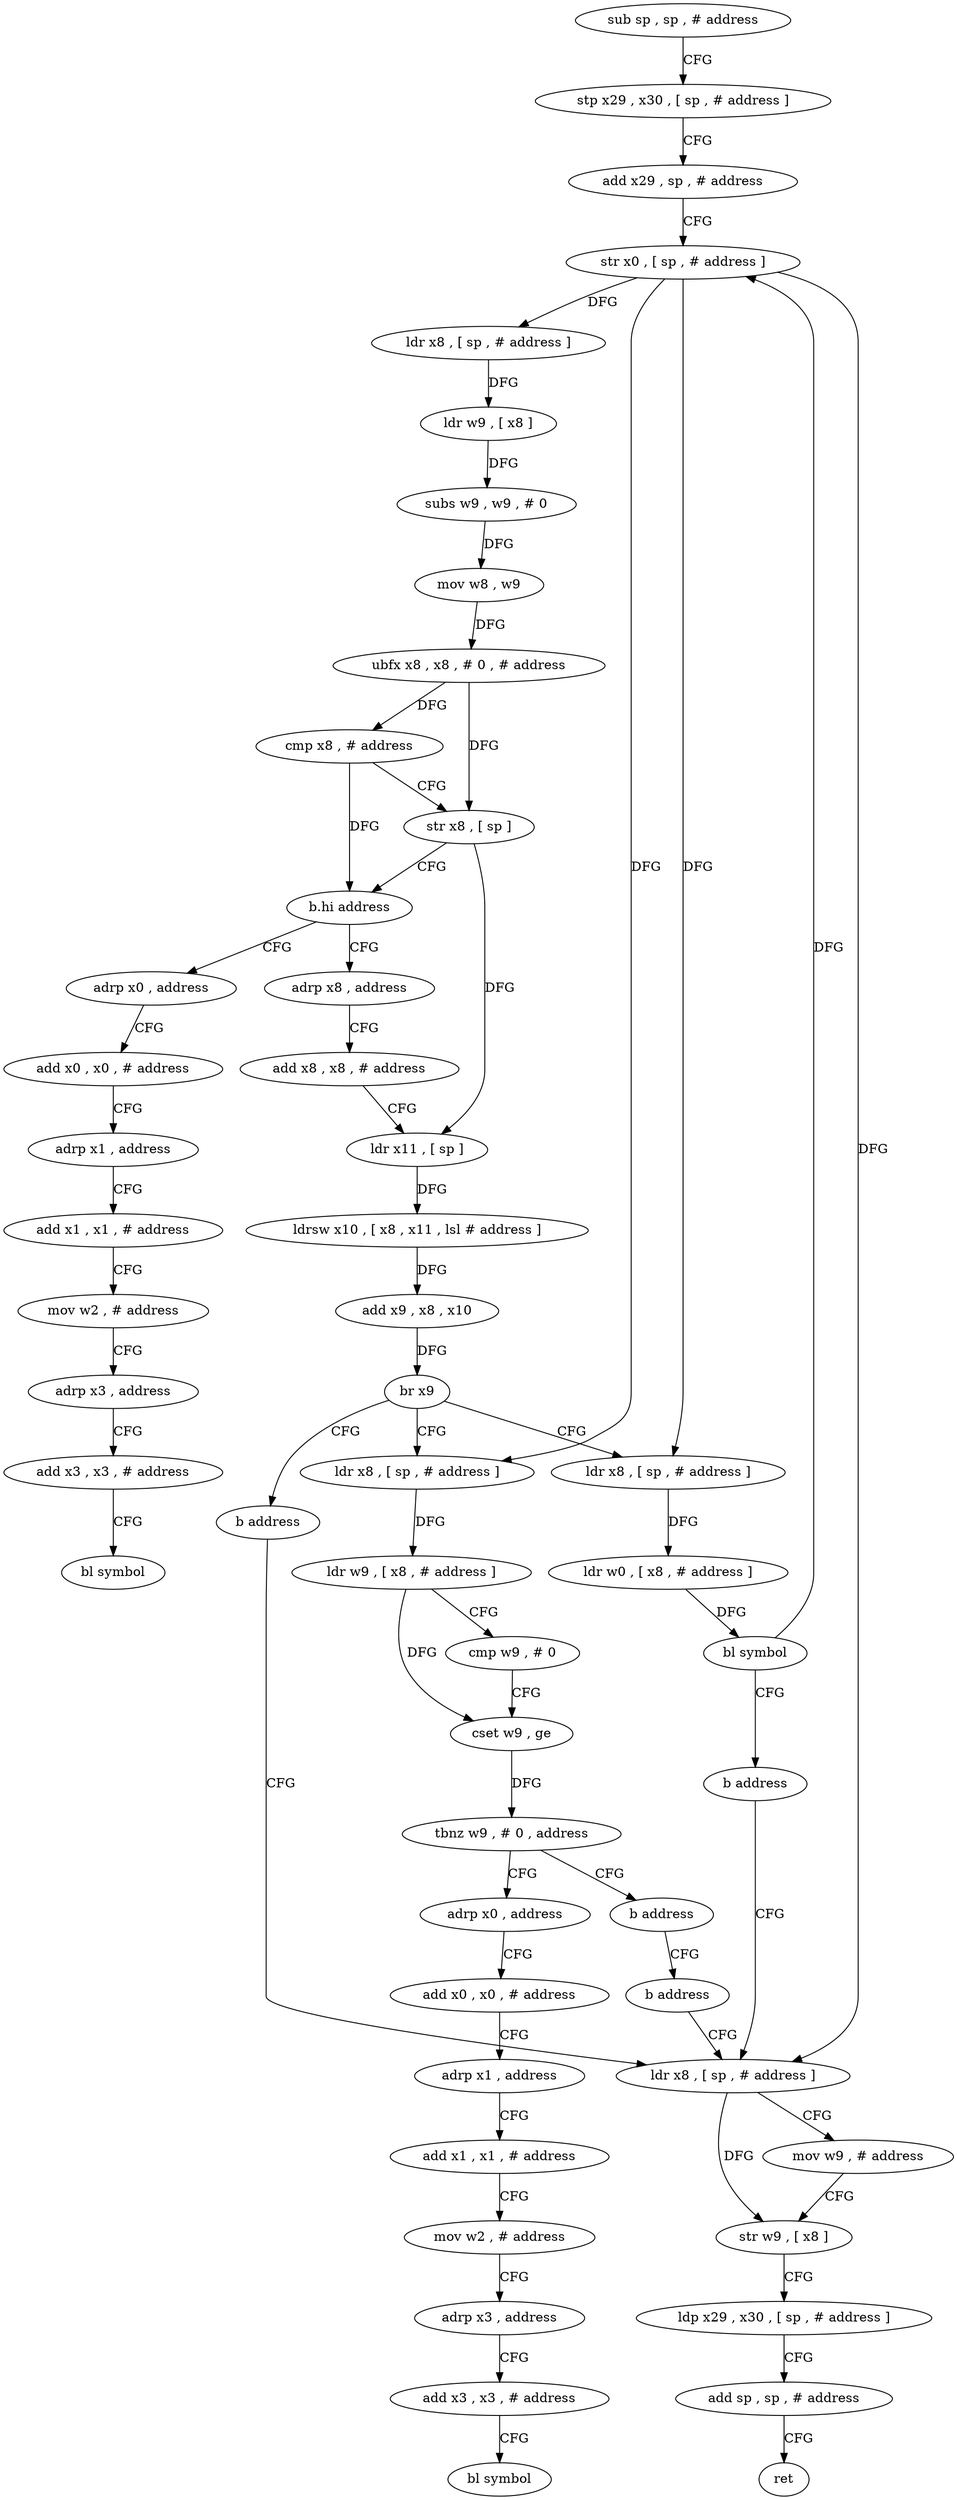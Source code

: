 digraph "func" {
"4225348" [label = "sub sp , sp , # address" ]
"4225352" [label = "stp x29 , x30 , [ sp , # address ]" ]
"4225356" [label = "add x29 , sp , # address" ]
"4225360" [label = "str x0 , [ sp , # address ]" ]
"4225364" [label = "ldr x8 , [ sp , # address ]" ]
"4225368" [label = "ldr w9 , [ x8 ]" ]
"4225372" [label = "subs w9 , w9 , # 0" ]
"4225376" [label = "mov w8 , w9" ]
"4225380" [label = "ubfx x8 , x8 , # 0 , # address" ]
"4225384" [label = "cmp x8 , # address" ]
"4225388" [label = "str x8 , [ sp ]" ]
"4225392" [label = "b.hi address" ]
"4225500" [label = "adrp x0 , address" ]
"4225396" [label = "adrp x8 , address" ]
"4225504" [label = "add x0 , x0 , # address" ]
"4225508" [label = "adrp x1 , address" ]
"4225512" [label = "add x1 , x1 , # address" ]
"4225516" [label = "mov w2 , # address" ]
"4225520" [label = "adrp x3 , address" ]
"4225524" [label = "add x3 , x3 , # address" ]
"4225528" [label = "bl symbol" ]
"4225400" [label = "add x8 , x8 , # address" ]
"4225404" [label = "ldr x11 , [ sp ]" ]
"4225408" [label = "ldrsw x10 , [ x8 , x11 , lsl # address ]" ]
"4225412" [label = "add x9 , x8 , x10" ]
"4225416" [label = "br x9" ]
"4225420" [label = "b address" ]
"4225424" [label = "ldr x8 , [ sp , # address ]" ]
"4225440" [label = "ldr x8 , [ sp , # address ]" ]
"4225532" [label = "ldr x8 , [ sp , # address ]" ]
"4225428" [label = "ldr w0 , [ x8 , # address ]" ]
"4225432" [label = "bl symbol" ]
"4225436" [label = "b address" ]
"4225444" [label = "ldr w9 , [ x8 , # address ]" ]
"4225448" [label = "cmp w9 , # 0" ]
"4225452" [label = "cset w9 , ge" ]
"4225456" [label = "tbnz w9 , # 0 , address" ]
"4225464" [label = "adrp x0 , address" ]
"4225460" [label = "b address" ]
"4225536" [label = "mov w9 , # address" ]
"4225540" [label = "str w9 , [ x8 ]" ]
"4225544" [label = "ldp x29 , x30 , [ sp , # address ]" ]
"4225548" [label = "add sp , sp , # address" ]
"4225552" [label = "ret" ]
"4225468" [label = "add x0 , x0 , # address" ]
"4225472" [label = "adrp x1 , address" ]
"4225476" [label = "add x1 , x1 , # address" ]
"4225480" [label = "mov w2 , # address" ]
"4225484" [label = "adrp x3 , address" ]
"4225488" [label = "add x3 , x3 , # address" ]
"4225492" [label = "bl symbol" ]
"4225496" [label = "b address" ]
"4225348" -> "4225352" [ label = "CFG" ]
"4225352" -> "4225356" [ label = "CFG" ]
"4225356" -> "4225360" [ label = "CFG" ]
"4225360" -> "4225364" [ label = "DFG" ]
"4225360" -> "4225424" [ label = "DFG" ]
"4225360" -> "4225440" [ label = "DFG" ]
"4225360" -> "4225532" [ label = "DFG" ]
"4225364" -> "4225368" [ label = "DFG" ]
"4225368" -> "4225372" [ label = "DFG" ]
"4225372" -> "4225376" [ label = "DFG" ]
"4225376" -> "4225380" [ label = "DFG" ]
"4225380" -> "4225384" [ label = "DFG" ]
"4225380" -> "4225388" [ label = "DFG" ]
"4225384" -> "4225388" [ label = "CFG" ]
"4225384" -> "4225392" [ label = "DFG" ]
"4225388" -> "4225392" [ label = "CFG" ]
"4225388" -> "4225404" [ label = "DFG" ]
"4225392" -> "4225500" [ label = "CFG" ]
"4225392" -> "4225396" [ label = "CFG" ]
"4225500" -> "4225504" [ label = "CFG" ]
"4225396" -> "4225400" [ label = "CFG" ]
"4225504" -> "4225508" [ label = "CFG" ]
"4225508" -> "4225512" [ label = "CFG" ]
"4225512" -> "4225516" [ label = "CFG" ]
"4225516" -> "4225520" [ label = "CFG" ]
"4225520" -> "4225524" [ label = "CFG" ]
"4225524" -> "4225528" [ label = "CFG" ]
"4225400" -> "4225404" [ label = "CFG" ]
"4225404" -> "4225408" [ label = "DFG" ]
"4225408" -> "4225412" [ label = "DFG" ]
"4225412" -> "4225416" [ label = "DFG" ]
"4225416" -> "4225420" [ label = "CFG" ]
"4225416" -> "4225424" [ label = "CFG" ]
"4225416" -> "4225440" [ label = "CFG" ]
"4225420" -> "4225532" [ label = "CFG" ]
"4225424" -> "4225428" [ label = "DFG" ]
"4225440" -> "4225444" [ label = "DFG" ]
"4225532" -> "4225536" [ label = "CFG" ]
"4225532" -> "4225540" [ label = "DFG" ]
"4225428" -> "4225432" [ label = "DFG" ]
"4225432" -> "4225436" [ label = "CFG" ]
"4225432" -> "4225360" [ label = "DFG" ]
"4225436" -> "4225532" [ label = "CFG" ]
"4225444" -> "4225448" [ label = "CFG" ]
"4225444" -> "4225452" [ label = "DFG" ]
"4225448" -> "4225452" [ label = "CFG" ]
"4225452" -> "4225456" [ label = "DFG" ]
"4225456" -> "4225464" [ label = "CFG" ]
"4225456" -> "4225460" [ label = "CFG" ]
"4225464" -> "4225468" [ label = "CFG" ]
"4225460" -> "4225496" [ label = "CFG" ]
"4225536" -> "4225540" [ label = "CFG" ]
"4225540" -> "4225544" [ label = "CFG" ]
"4225544" -> "4225548" [ label = "CFG" ]
"4225548" -> "4225552" [ label = "CFG" ]
"4225468" -> "4225472" [ label = "CFG" ]
"4225472" -> "4225476" [ label = "CFG" ]
"4225476" -> "4225480" [ label = "CFG" ]
"4225480" -> "4225484" [ label = "CFG" ]
"4225484" -> "4225488" [ label = "CFG" ]
"4225488" -> "4225492" [ label = "CFG" ]
"4225496" -> "4225532" [ label = "CFG" ]
}
